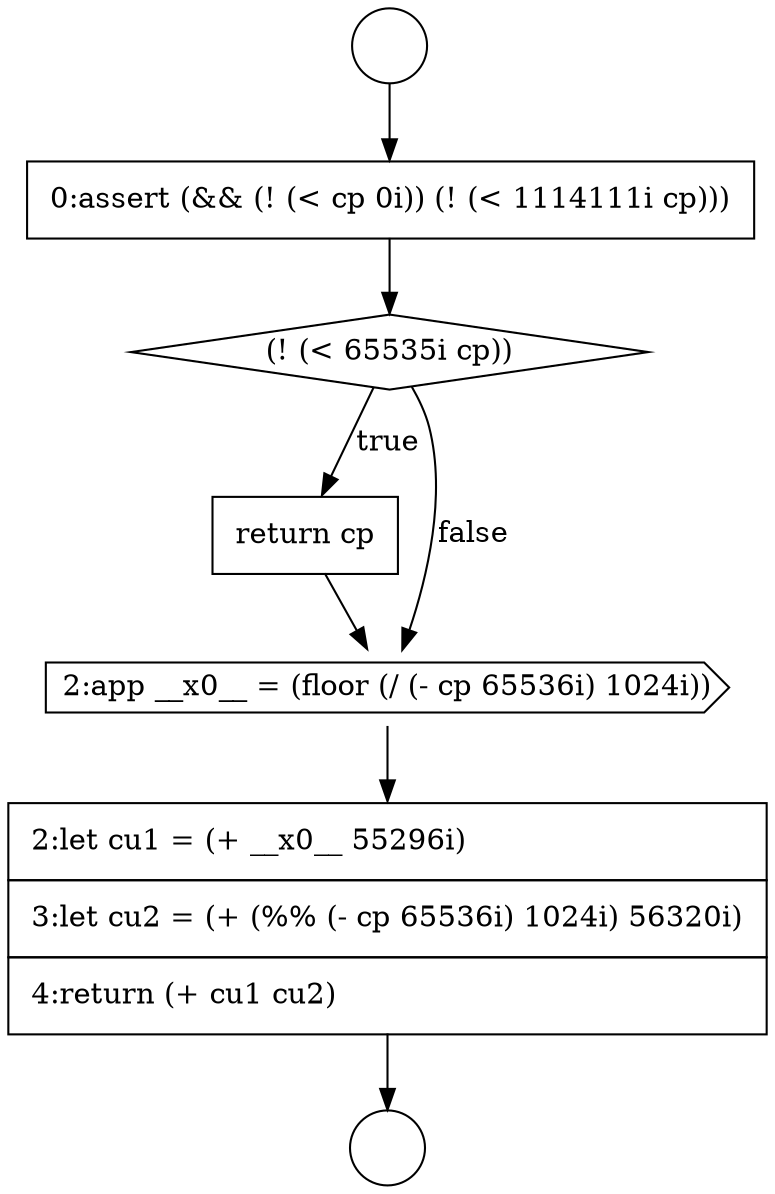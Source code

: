 digraph {
  node3577 [shape=none, margin=0, label=<<font color="black">
    <table border="0" cellborder="1" cellspacing="0" cellpadding="10">
      <tr><td align="left">2:let cu1 = (+ __x0__ 55296i)</td></tr>
      <tr><td align="left">3:let cu2 = (+ (%% (- cp 65536i) 1024i) 56320i)</td></tr>
      <tr><td align="left">4:return (+ cu1 cu2)</td></tr>
    </table>
  </font>> color="black" fillcolor="white" style=filled]
  node3574 [shape=diamond, label=<<font color="black">(! (&lt; 65535i cp))</font>> color="black" fillcolor="white" style=filled]
  node3573 [shape=none, margin=0, label=<<font color="black">
    <table border="0" cellborder="1" cellspacing="0" cellpadding="10">
      <tr><td align="left">0:assert (&amp;&amp; (! (&lt; cp 0i)) (! (&lt; 1114111i cp)))</td></tr>
    </table>
  </font>> color="black" fillcolor="white" style=filled]
  node3572 [shape=circle label=" " color="black" fillcolor="white" style=filled]
  node3575 [shape=none, margin=0, label=<<font color="black">
    <table border="0" cellborder="1" cellspacing="0" cellpadding="10">
      <tr><td align="left">return cp</td></tr>
    </table>
  </font>> color="black" fillcolor="white" style=filled]
  node3576 [shape=cds, label=<<font color="black">2:app __x0__ = (floor (/ (- cp 65536i) 1024i))</font>> color="black" fillcolor="white" style=filled]
  node3571 [shape=circle label=" " color="black" fillcolor="white" style=filled]
  node3575 -> node3576 [ color="black"]
  node3571 -> node3573 [ color="black"]
  node3574 -> node3575 [label=<<font color="black">true</font>> color="black"]
  node3574 -> node3576 [label=<<font color="black">false</font>> color="black"]
  node3576 -> node3577 [ color="black"]
  node3577 -> node3572 [ color="black"]
  node3573 -> node3574 [ color="black"]
}

